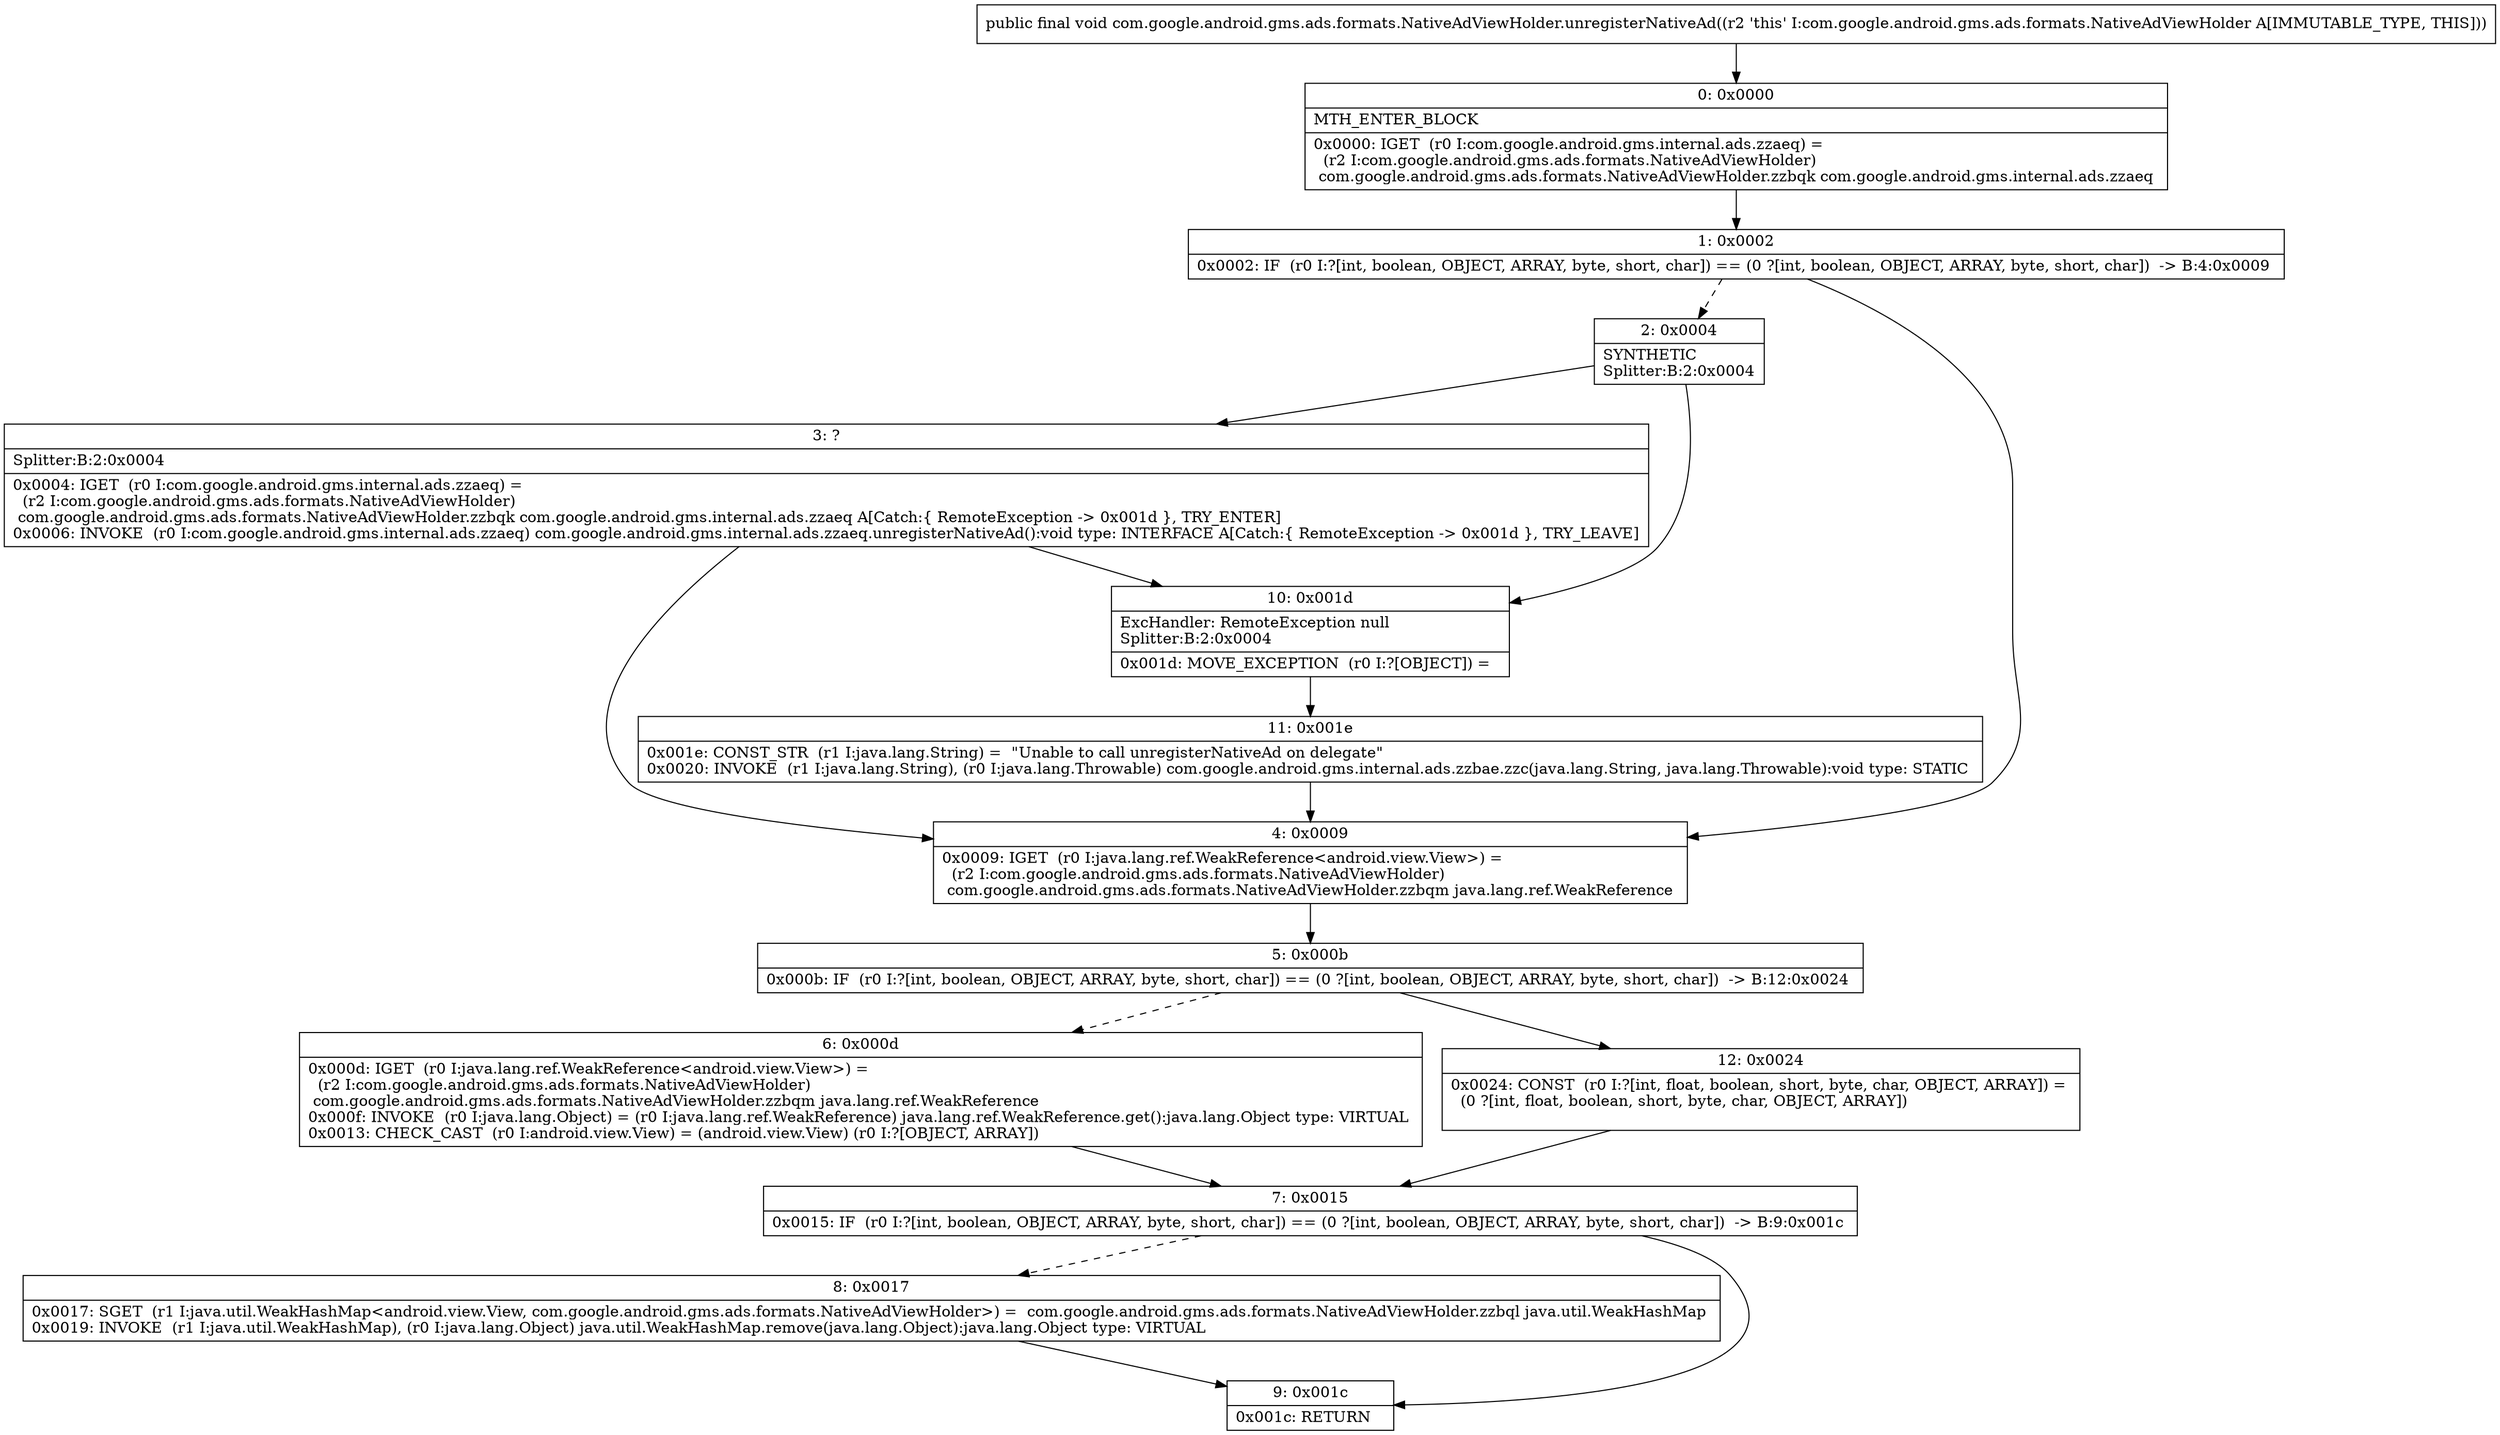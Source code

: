 digraph "CFG forcom.google.android.gms.ads.formats.NativeAdViewHolder.unregisterNativeAd()V" {
Node_0 [shape=record,label="{0\:\ 0x0000|MTH_ENTER_BLOCK\l|0x0000: IGET  (r0 I:com.google.android.gms.internal.ads.zzaeq) = \l  (r2 I:com.google.android.gms.ads.formats.NativeAdViewHolder)\l com.google.android.gms.ads.formats.NativeAdViewHolder.zzbqk com.google.android.gms.internal.ads.zzaeq \l}"];
Node_1 [shape=record,label="{1\:\ 0x0002|0x0002: IF  (r0 I:?[int, boolean, OBJECT, ARRAY, byte, short, char]) == (0 ?[int, boolean, OBJECT, ARRAY, byte, short, char])  \-\> B:4:0x0009 \l}"];
Node_2 [shape=record,label="{2\:\ 0x0004|SYNTHETIC\lSplitter:B:2:0x0004\l}"];
Node_3 [shape=record,label="{3\:\ ?|Splitter:B:2:0x0004\l|0x0004: IGET  (r0 I:com.google.android.gms.internal.ads.zzaeq) = \l  (r2 I:com.google.android.gms.ads.formats.NativeAdViewHolder)\l com.google.android.gms.ads.formats.NativeAdViewHolder.zzbqk com.google.android.gms.internal.ads.zzaeq A[Catch:\{ RemoteException \-\> 0x001d \}, TRY_ENTER]\l0x0006: INVOKE  (r0 I:com.google.android.gms.internal.ads.zzaeq) com.google.android.gms.internal.ads.zzaeq.unregisterNativeAd():void type: INTERFACE A[Catch:\{ RemoteException \-\> 0x001d \}, TRY_LEAVE]\l}"];
Node_4 [shape=record,label="{4\:\ 0x0009|0x0009: IGET  (r0 I:java.lang.ref.WeakReference\<android.view.View\>) = \l  (r2 I:com.google.android.gms.ads.formats.NativeAdViewHolder)\l com.google.android.gms.ads.formats.NativeAdViewHolder.zzbqm java.lang.ref.WeakReference \l}"];
Node_5 [shape=record,label="{5\:\ 0x000b|0x000b: IF  (r0 I:?[int, boolean, OBJECT, ARRAY, byte, short, char]) == (0 ?[int, boolean, OBJECT, ARRAY, byte, short, char])  \-\> B:12:0x0024 \l}"];
Node_6 [shape=record,label="{6\:\ 0x000d|0x000d: IGET  (r0 I:java.lang.ref.WeakReference\<android.view.View\>) = \l  (r2 I:com.google.android.gms.ads.formats.NativeAdViewHolder)\l com.google.android.gms.ads.formats.NativeAdViewHolder.zzbqm java.lang.ref.WeakReference \l0x000f: INVOKE  (r0 I:java.lang.Object) = (r0 I:java.lang.ref.WeakReference) java.lang.ref.WeakReference.get():java.lang.Object type: VIRTUAL \l0x0013: CHECK_CAST  (r0 I:android.view.View) = (android.view.View) (r0 I:?[OBJECT, ARRAY]) \l}"];
Node_7 [shape=record,label="{7\:\ 0x0015|0x0015: IF  (r0 I:?[int, boolean, OBJECT, ARRAY, byte, short, char]) == (0 ?[int, boolean, OBJECT, ARRAY, byte, short, char])  \-\> B:9:0x001c \l}"];
Node_8 [shape=record,label="{8\:\ 0x0017|0x0017: SGET  (r1 I:java.util.WeakHashMap\<android.view.View, com.google.android.gms.ads.formats.NativeAdViewHolder\>) =  com.google.android.gms.ads.formats.NativeAdViewHolder.zzbql java.util.WeakHashMap \l0x0019: INVOKE  (r1 I:java.util.WeakHashMap), (r0 I:java.lang.Object) java.util.WeakHashMap.remove(java.lang.Object):java.lang.Object type: VIRTUAL \l}"];
Node_9 [shape=record,label="{9\:\ 0x001c|0x001c: RETURN   \l}"];
Node_10 [shape=record,label="{10\:\ 0x001d|ExcHandler: RemoteException null\lSplitter:B:2:0x0004\l|0x001d: MOVE_EXCEPTION  (r0 I:?[OBJECT]) =  \l}"];
Node_11 [shape=record,label="{11\:\ 0x001e|0x001e: CONST_STR  (r1 I:java.lang.String) =  \"Unable to call unregisterNativeAd on delegate\" \l0x0020: INVOKE  (r1 I:java.lang.String), (r0 I:java.lang.Throwable) com.google.android.gms.internal.ads.zzbae.zzc(java.lang.String, java.lang.Throwable):void type: STATIC \l}"];
Node_12 [shape=record,label="{12\:\ 0x0024|0x0024: CONST  (r0 I:?[int, float, boolean, short, byte, char, OBJECT, ARRAY]) = \l  (0 ?[int, float, boolean, short, byte, char, OBJECT, ARRAY])\l \l}"];
MethodNode[shape=record,label="{public final void com.google.android.gms.ads.formats.NativeAdViewHolder.unregisterNativeAd((r2 'this' I:com.google.android.gms.ads.formats.NativeAdViewHolder A[IMMUTABLE_TYPE, THIS])) }"];
MethodNode -> Node_0;
Node_0 -> Node_1;
Node_1 -> Node_2[style=dashed];
Node_1 -> Node_4;
Node_2 -> Node_3;
Node_2 -> Node_10;
Node_3 -> Node_4;
Node_3 -> Node_10;
Node_4 -> Node_5;
Node_5 -> Node_6[style=dashed];
Node_5 -> Node_12;
Node_6 -> Node_7;
Node_7 -> Node_8[style=dashed];
Node_7 -> Node_9;
Node_8 -> Node_9;
Node_10 -> Node_11;
Node_11 -> Node_4;
Node_12 -> Node_7;
}

